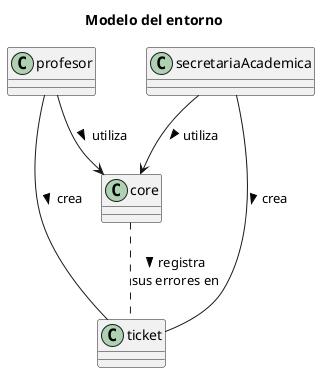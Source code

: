 @startuml
'https://plantuml.com/sequence-diagram
title Modelo del entorno
profesor --> core : > utiliza
secretariaAcademica --> core: > utiliza
profesor -- ticket: > crea
secretariaAcademica -- ticket: > crea
core .. ticket : > registra\nsus errores en

@enduml